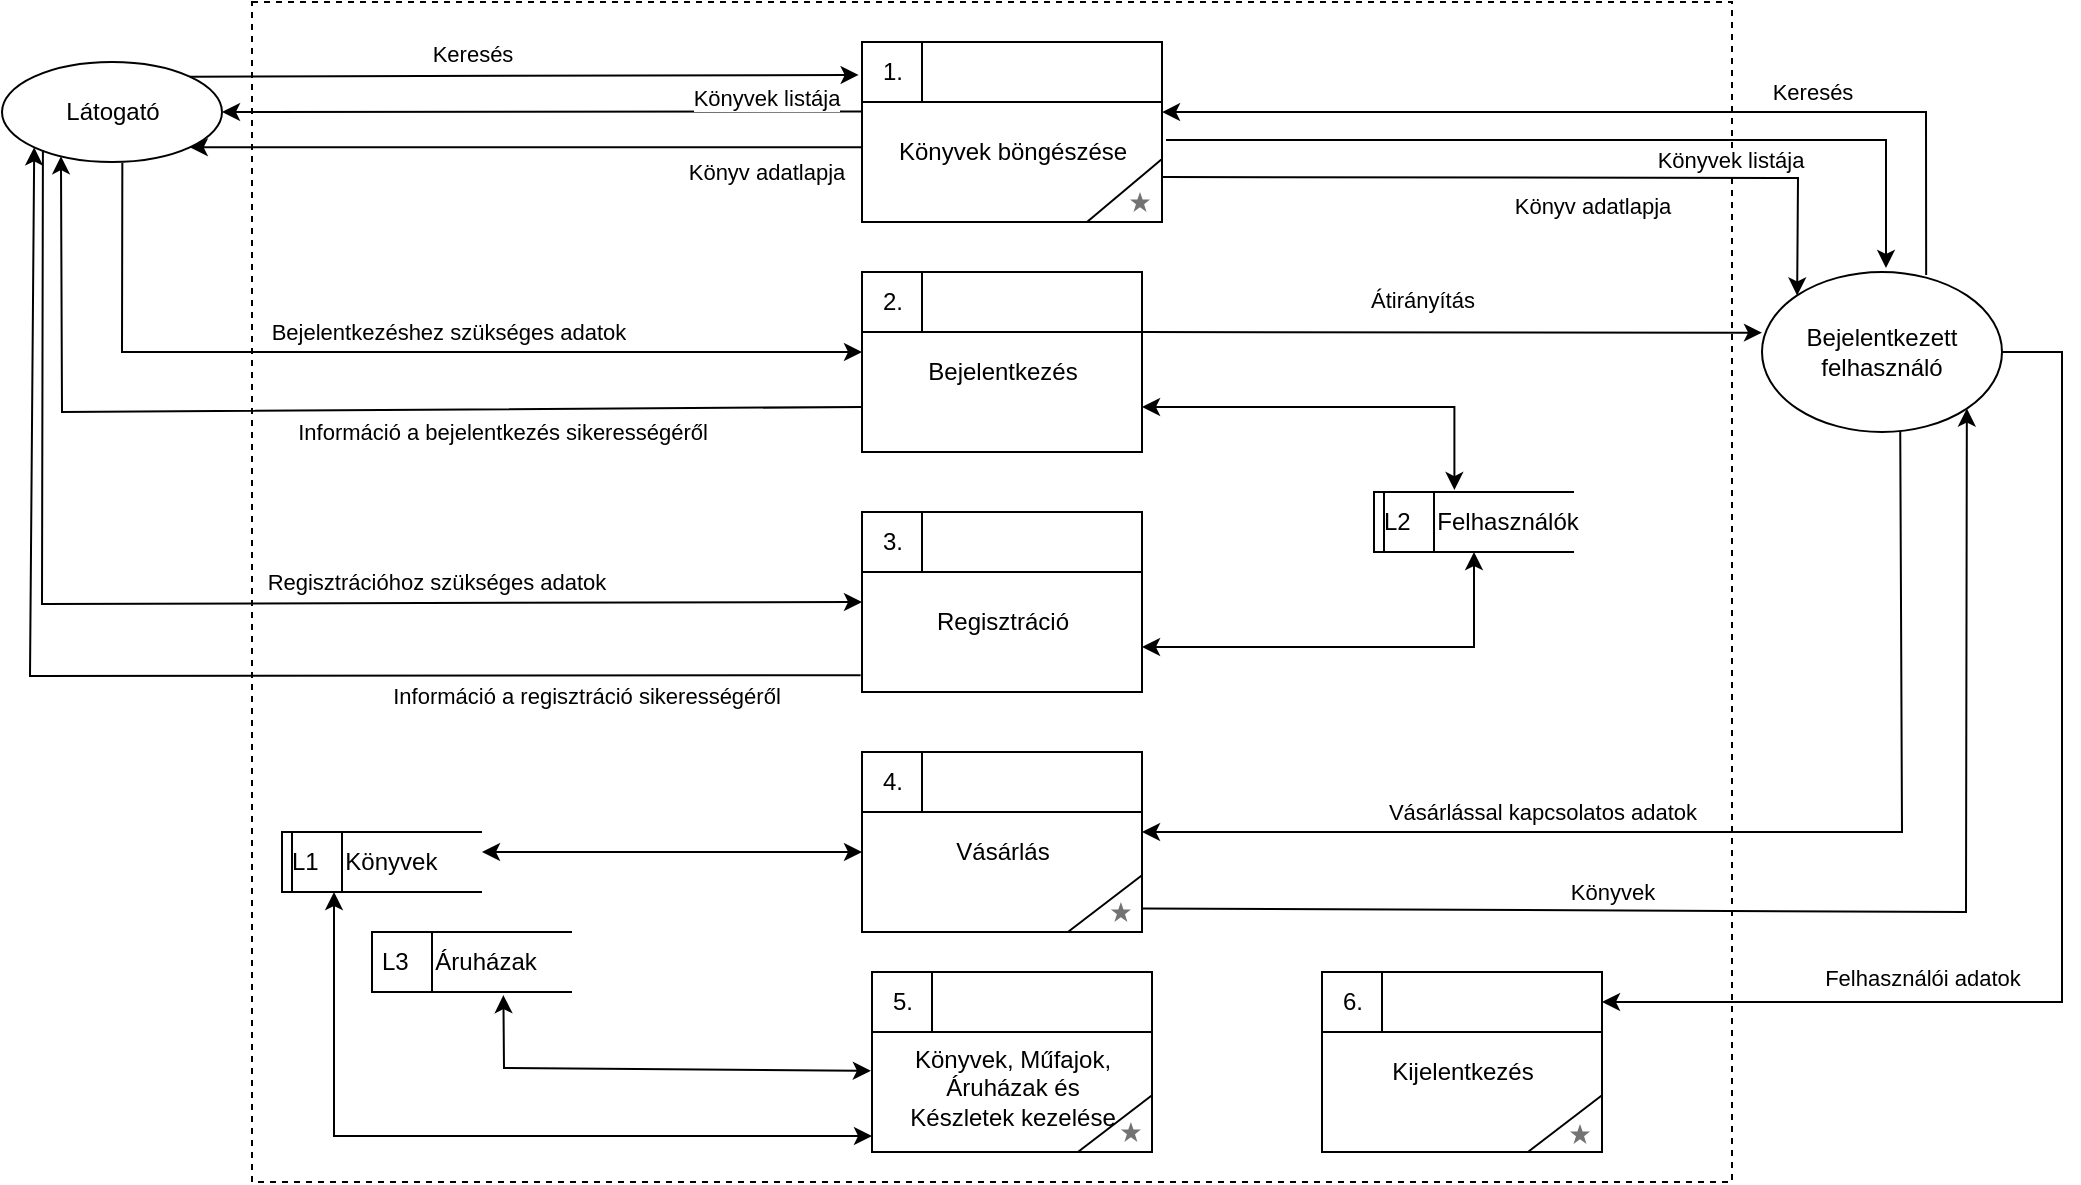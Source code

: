 <mxfile version="24.0.1" type="device">
  <diagram name="1 oldal" id="_GnZMN1wjHcCsDZnyUZf">
    <mxGraphModel dx="2261" dy="1878" grid="1" gridSize="8" guides="1" tooltips="1" connect="1" arrows="1" fold="1" page="1" pageScale="1" pageWidth="827" pageHeight="1169" math="0" shadow="0">
      <root>
        <mxCell id="0" />
        <mxCell id="1" parent="0" />
        <mxCell id="l6XhNteA-fRUSBPGIW-Q-1" value="" style="dashed=1;rounded=0;whiteSpace=wrap;html=1;" parent="1" vertex="1">
          <mxGeometry x="15" y="-5" width="740" height="590" as="geometry" />
        </mxCell>
        <mxCell id="frDGmIUV9sdT1yF0FRaX-1" value="" style="group" parent="1" vertex="1" connectable="0">
          <mxGeometry x="-110" y="25" width="110" height="50" as="geometry" />
        </mxCell>
        <mxCell id="frDGmIUV9sdT1yF0FRaX-2" value="Látogató" style="shape=ellipse;html=1;dashed=0;whitespace=wrap;perimeter=ellipsePerimeter;" parent="frDGmIUV9sdT1yF0FRaX-1" vertex="1">
          <mxGeometry width="110.0" height="50" as="geometry" />
        </mxCell>
        <mxCell id="frDGmIUV9sdT1yF0FRaX-4" value="" style="group" parent="1" vertex="1" connectable="0">
          <mxGeometry x="320.0" y="25" width="150.0" height="80" as="geometry" />
        </mxCell>
        <mxCell id="frDGmIUV9sdT1yF0FRaX-5" value="" style="html=1;dashed=0;whitespace=wrap;rounded=0;sketch=0;strokeColor=#000000;align=left;" parent="frDGmIUV9sdT1yF0FRaX-4" vertex="1">
          <mxGeometry y="-10" width="150" height="90" as="geometry" />
        </mxCell>
        <mxCell id="frDGmIUV9sdT1yF0FRaX-6" value="1." style="text;html=1;resizable=0;autosize=1;align=center;verticalAlign=middle;points=[];fillColor=none;rounded=0;sketch=0;strokeColor=#000000;" parent="frDGmIUV9sdT1yF0FRaX-4" vertex="1">
          <mxGeometry y="-10" width="30" height="30" as="geometry" />
        </mxCell>
        <mxCell id="frDGmIUV9sdT1yF0FRaX-7" value="Könyvek böngészése" style="text;html=1;resizable=0;autosize=1;align=center;verticalAlign=middle;points=[];fillColor=none;strokeColor=none;rounded=0;sketch=0;" parent="frDGmIUV9sdT1yF0FRaX-4" vertex="1">
          <mxGeometry x="7" y="29" width="136" height="32" as="geometry" />
        </mxCell>
        <mxCell id="frDGmIUV9sdT1yF0FRaX-8" value="" style="rounded=0;whiteSpace=wrap;html=1;sketch=0;strokeColor=#000000;align=left;" parent="frDGmIUV9sdT1yF0FRaX-4" vertex="1">
          <mxGeometry x="30" y="-10" width="120" height="30" as="geometry" />
        </mxCell>
        <mxCell id="l6XhNteA-fRUSBPGIW-Q-9" value="" style="endArrow=none;html=1;rounded=0;entryX=0.998;entryY=0.653;entryDx=0;entryDy=0;exitX=0.75;exitY=1;exitDx=0;exitDy=0;entryPerimeter=0;" parent="frDGmIUV9sdT1yF0FRaX-4" source="frDGmIUV9sdT1yF0FRaX-5" target="frDGmIUV9sdT1yF0FRaX-5" edge="1">
          <mxGeometry width="50" height="50" relative="1" as="geometry">
            <mxPoint x="40.0" y="295" as="sourcePoint" />
            <mxPoint x="90.0" y="245" as="targetPoint" />
          </mxGeometry>
        </mxCell>
        <mxCell id="l6XhNteA-fRUSBPGIW-Q-10" value="" style="dashed=0;aspect=fixed;verticalLabelPosition=bottom;verticalAlign=top;align=center;shape=mxgraph.gmdl.star;strokeColor=none;fillColor=#737373;shadow=0;sketch=0;" parent="frDGmIUV9sdT1yF0FRaX-4" vertex="1">
          <mxGeometry x="134.0" y="65" width="10" height="10" as="geometry" />
        </mxCell>
        <mxCell id="frDGmIUV9sdT1yF0FRaX-13" value="" style="endArrow=classic;html=1;rounded=0;exitX=-0.003;exitY=0.585;exitDx=0;exitDy=0;entryX=1;entryY=1;entryDx=0;entryDy=0;exitPerimeter=0;" parent="1" source="frDGmIUV9sdT1yF0FRaX-5" target="frDGmIUV9sdT1yF0FRaX-2" edge="1">
          <mxGeometry relative="1" as="geometry">
            <mxPoint x="360" y="230" as="sourcePoint" />
            <mxPoint x="150" y="96" as="targetPoint" />
            <Array as="points" />
          </mxGeometry>
        </mxCell>
        <mxCell id="frDGmIUV9sdT1yF0FRaX-14" value="Könyv adatlapja" style="edgeLabel;resizable=0;html=1;align=center;verticalAlign=middle;" parent="frDGmIUV9sdT1yF0FRaX-13" connectable="0" vertex="1">
          <mxGeometry relative="1" as="geometry">
            <mxPoint x="120" y="12" as="offset" />
          </mxGeometry>
        </mxCell>
        <mxCell id="frDGmIUV9sdT1yF0FRaX-15" value="" style="endArrow=classic;html=1;rounded=0;" parent="1" edge="1">
          <mxGeometry relative="1" as="geometry">
            <mxPoint x="472" y="64" as="sourcePoint" />
            <mxPoint x="832" y="128" as="targetPoint" />
            <Array as="points">
              <mxPoint x="832" y="64" />
            </Array>
          </mxGeometry>
        </mxCell>
        <mxCell id="frDGmIUV9sdT1yF0FRaX-16" value="Könyvek listája" style="edgeLabel;resizable=0;html=1;align=center;verticalAlign=middle;rotation=0;" parent="frDGmIUV9sdT1yF0FRaX-15" connectable="0" vertex="1">
          <mxGeometry relative="1" as="geometry">
            <mxPoint x="70" y="10" as="offset" />
          </mxGeometry>
        </mxCell>
        <mxCell id="frDGmIUV9sdT1yF0FRaX-17" value="" style="group" parent="1" vertex="1" connectable="0">
          <mxGeometry x="320.0" y="140" width="140" height="80" as="geometry" />
        </mxCell>
        <mxCell id="frDGmIUV9sdT1yF0FRaX-18" value="" style="html=1;dashed=0;whitespace=wrap;rounded=0;sketch=0;strokeColor=#000000;align=left;" parent="frDGmIUV9sdT1yF0FRaX-17" vertex="1">
          <mxGeometry y="-10" width="140" height="90" as="geometry" />
        </mxCell>
        <mxCell id="frDGmIUV9sdT1yF0FRaX-20" value="Bejelentkezés" style="text;html=1;resizable=0;autosize=1;align=center;verticalAlign=middle;points=[];fillColor=none;strokeColor=none;rounded=0;sketch=0;" parent="frDGmIUV9sdT1yF0FRaX-17" vertex="1">
          <mxGeometry x="20" y="25" width="100" height="30" as="geometry" />
        </mxCell>
        <mxCell id="frDGmIUV9sdT1yF0FRaX-21" value="" style="rounded=0;whiteSpace=wrap;html=1;sketch=0;strokeColor=#000000;align=left;" parent="frDGmIUV9sdT1yF0FRaX-17" vertex="1">
          <mxGeometry x="30" y="-10" width="110" height="30" as="geometry" />
        </mxCell>
        <mxCell id="frDGmIUV9sdT1yF0FRaX-19" value="2." style="text;html=1;resizable=0;autosize=1;align=center;verticalAlign=middle;points=[];fillColor=none;rounded=0;sketch=0;strokeColor=#000000;" parent="frDGmIUV9sdT1yF0FRaX-17" vertex="1">
          <mxGeometry y="-10" width="30" height="30" as="geometry" />
        </mxCell>
        <mxCell id="frDGmIUV9sdT1yF0FRaX-22" value="" style="group" parent="1" vertex="1" connectable="0">
          <mxGeometry x="320" y="250" width="140" height="90" as="geometry" />
        </mxCell>
        <mxCell id="frDGmIUV9sdT1yF0FRaX-23" value="" style="html=1;dashed=0;whitespace=wrap;rounded=0;sketch=0;strokeColor=#000000;align=left;" parent="frDGmIUV9sdT1yF0FRaX-22" vertex="1">
          <mxGeometry width="140" height="90" as="geometry" />
        </mxCell>
        <mxCell id="frDGmIUV9sdT1yF0FRaX-25" value="Regisztráció" style="text;html=1;resizable=0;autosize=1;align=center;verticalAlign=middle;points=[];fillColor=none;strokeColor=none;rounded=0;sketch=0;" parent="frDGmIUV9sdT1yF0FRaX-22" vertex="1">
          <mxGeometry x="25" y="40.005" width="90" height="30" as="geometry" />
        </mxCell>
        <mxCell id="frDGmIUV9sdT1yF0FRaX-26" value="" style="rounded=0;whiteSpace=wrap;html=1;sketch=0;strokeColor=#000000;align=left;" parent="frDGmIUV9sdT1yF0FRaX-22" vertex="1">
          <mxGeometry x="30" width="110" height="30" as="geometry" />
        </mxCell>
        <mxCell id="frDGmIUV9sdT1yF0FRaX-24" value="3." style="text;html=1;resizable=0;autosize=1;align=center;verticalAlign=middle;points=[];fillColor=none;rounded=0;sketch=0;strokeColor=#000000;" parent="frDGmIUV9sdT1yF0FRaX-22" vertex="1">
          <mxGeometry x="-5.684e-14" width="30" height="30" as="geometry" />
        </mxCell>
        <mxCell id="frDGmIUV9sdT1yF0FRaX-29" value="" style="endArrow=classic;html=1;rounded=0;exitX=0.547;exitY=1.007;exitDx=0;exitDy=0;exitPerimeter=0;" parent="1" source="frDGmIUV9sdT1yF0FRaX-2" edge="1">
          <mxGeometry relative="1" as="geometry">
            <mxPoint x="220" y="170" as="sourcePoint" />
            <mxPoint x="320" y="170" as="targetPoint" />
            <Array as="points">
              <mxPoint x="-50" y="170" />
            </Array>
          </mxGeometry>
        </mxCell>
        <mxCell id="frDGmIUV9sdT1yF0FRaX-30" value="Bejelentkezéshez szükséges adatok" style="edgeLabel;resizable=0;html=1;align=center;verticalAlign=middle;" parent="frDGmIUV9sdT1yF0FRaX-29" connectable="0" vertex="1">
          <mxGeometry relative="1" as="geometry">
            <mxPoint x="25" y="-10" as="offset" />
          </mxGeometry>
        </mxCell>
        <mxCell id="frDGmIUV9sdT1yF0FRaX-31" value="" style="endArrow=classic;html=1;rounded=0;exitX=0;exitY=0.75;exitDx=0;exitDy=0;entryX=0.268;entryY=0.942;entryDx=0;entryDy=0;entryPerimeter=0;" parent="1" source="frDGmIUV9sdT1yF0FRaX-18" target="frDGmIUV9sdT1yF0FRaX-2" edge="1">
          <mxGeometry relative="1" as="geometry">
            <mxPoint x="360" y="230" as="sourcePoint" />
            <mxPoint x="80" y="110" as="targetPoint" />
            <Array as="points">
              <mxPoint x="-80" y="200" />
            </Array>
          </mxGeometry>
        </mxCell>
        <mxCell id="frDGmIUV9sdT1yF0FRaX-32" value="Információ a bejelentkezés sikerességéről" style="edgeLabel;resizable=0;html=1;align=center;verticalAlign=middle;" parent="frDGmIUV9sdT1yF0FRaX-31" connectable="0" vertex="1">
          <mxGeometry relative="1" as="geometry">
            <mxPoint x="84" y="11" as="offset" />
          </mxGeometry>
        </mxCell>
        <mxCell id="frDGmIUV9sdT1yF0FRaX-33" value="" style="endArrow=classic;html=1;rounded=0;entryX=0;entryY=0.5;entryDx=0;entryDy=0;exitX=0.186;exitY=0.88;exitDx=0;exitDy=0;exitPerimeter=0;" parent="1" source="frDGmIUV9sdT1yF0FRaX-2" target="frDGmIUV9sdT1yF0FRaX-23" edge="1">
          <mxGeometry relative="1" as="geometry">
            <mxPoint x="70" y="110" as="sourcePoint" />
            <mxPoint x="460" y="230" as="targetPoint" />
            <Array as="points">
              <mxPoint x="-90" y="296" />
            </Array>
          </mxGeometry>
        </mxCell>
        <mxCell id="frDGmIUV9sdT1yF0FRaX-34" value="Regisztrációhoz szükséges adatok" style="edgeLabel;resizable=0;html=1;align=center;verticalAlign=middle;" parent="frDGmIUV9sdT1yF0FRaX-33" connectable="0" vertex="1">
          <mxGeometry relative="1" as="geometry">
            <mxPoint x="105" y="-11" as="offset" />
          </mxGeometry>
        </mxCell>
        <mxCell id="frDGmIUV9sdT1yF0FRaX-37" value="" style="endArrow=classic;html=1;rounded=0;exitX=-0.005;exitY=0.907;exitDx=0;exitDy=0;exitPerimeter=0;entryX=0;entryY=1;entryDx=0;entryDy=0;" parent="1" source="frDGmIUV9sdT1yF0FRaX-23" target="frDGmIUV9sdT1yF0FRaX-2" edge="1">
          <mxGeometry relative="1" as="geometry">
            <mxPoint x="360" y="230" as="sourcePoint" />
            <mxPoint x="60" y="100" as="targetPoint" />
            <Array as="points">
              <mxPoint x="-96" y="332" />
            </Array>
          </mxGeometry>
        </mxCell>
        <mxCell id="frDGmIUV9sdT1yF0FRaX-38" value="Információ a regisztráció sikerességéről" style="edgeLabel;resizable=0;html=1;align=center;verticalAlign=middle;" parent="frDGmIUV9sdT1yF0FRaX-37" connectable="0" vertex="1">
          <mxGeometry relative="1" as="geometry">
            <mxPoint x="202" y="10" as="offset" />
          </mxGeometry>
        </mxCell>
        <mxCell id="frDGmIUV9sdT1yF0FRaX-41" value="Bejelentkezett felhasználó" style="ellipse;whiteSpace=wrap;html=1;" parent="1" vertex="1">
          <mxGeometry x="770" y="130" width="120" height="80" as="geometry" />
        </mxCell>
        <mxCell id="frDGmIUV9sdT1yF0FRaX-42" value="" style="endArrow=classic;html=1;rounded=0;entryX=1;entryY=0.5;entryDx=0;entryDy=0;exitX=-0.001;exitY=0.386;exitDx=0;exitDy=0;exitPerimeter=0;" parent="1" source="frDGmIUV9sdT1yF0FRaX-5" target="frDGmIUV9sdT1yF0FRaX-2" edge="1">
          <mxGeometry relative="1" as="geometry">
            <mxPoint x="320" y="60" as="sourcePoint" />
            <mxPoint x="153.891" y="77.322" as="targetPoint" />
          </mxGeometry>
        </mxCell>
        <mxCell id="frDGmIUV9sdT1yF0FRaX-43" value="Könyvek listája" style="edgeLabel;resizable=0;html=1;align=center;verticalAlign=middle;rotation=0;" parent="frDGmIUV9sdT1yF0FRaX-42" connectable="0" vertex="1">
          <mxGeometry relative="1" as="geometry">
            <mxPoint x="112" y="-7" as="offset" />
          </mxGeometry>
        </mxCell>
        <mxCell id="frDGmIUV9sdT1yF0FRaX-44" value="" style="endArrow=classic;html=1;rounded=0;exitX=1;exitY=0.75;exitDx=0;exitDy=0;entryX=0;entryY=0;entryDx=0;entryDy=0;" parent="1" source="frDGmIUV9sdT1yF0FRaX-5" target="frDGmIUV9sdT1yF0FRaX-41" edge="1">
          <mxGeometry relative="1" as="geometry">
            <mxPoint x="330" y="92.5" as="sourcePoint" />
            <mxPoint x="164.39" y="106.25" as="targetPoint" />
            <Array as="points">
              <mxPoint x="788" y="83" />
            </Array>
          </mxGeometry>
        </mxCell>
        <mxCell id="frDGmIUV9sdT1yF0FRaX-45" value="Könyv adatlapja" style="edgeLabel;resizable=0;html=1;align=center;verticalAlign=middle;rotation=0;" parent="frDGmIUV9sdT1yF0FRaX-44" connectable="0" vertex="1">
          <mxGeometry relative="1" as="geometry">
            <mxPoint x="26" y="14" as="offset" />
          </mxGeometry>
        </mxCell>
        <mxCell id="frDGmIUV9sdT1yF0FRaX-46" value="" style="group" parent="1" vertex="1" connectable="0">
          <mxGeometry x="320.0" y="380" width="140" height="80" as="geometry" />
        </mxCell>
        <mxCell id="frDGmIUV9sdT1yF0FRaX-47" value="" style="html=1;dashed=0;whitespace=wrap;rounded=0;sketch=0;strokeColor=#000000;align=left;" parent="frDGmIUV9sdT1yF0FRaX-46" vertex="1">
          <mxGeometry y="-10" width="140" height="90" as="geometry" />
        </mxCell>
        <mxCell id="frDGmIUV9sdT1yF0FRaX-48" value="4." style="text;html=1;resizable=0;autosize=1;align=center;verticalAlign=middle;points=[];fillColor=none;rounded=0;sketch=0;strokeColor=#000000;" parent="frDGmIUV9sdT1yF0FRaX-46" vertex="1">
          <mxGeometry y="-10" width="30" height="30" as="geometry" />
        </mxCell>
        <mxCell id="frDGmIUV9sdT1yF0FRaX-49" value="Vásárlás" style="text;html=1;resizable=0;autosize=1;align=center;verticalAlign=middle;points=[];fillColor=none;strokeColor=none;rounded=0;sketch=0;" parent="frDGmIUV9sdT1yF0FRaX-46" vertex="1">
          <mxGeometry x="35" y="25" width="70" height="30" as="geometry" />
        </mxCell>
        <mxCell id="frDGmIUV9sdT1yF0FRaX-50" value="" style="rounded=0;whiteSpace=wrap;html=1;sketch=0;strokeColor=#000000;align=left;" parent="frDGmIUV9sdT1yF0FRaX-46" vertex="1">
          <mxGeometry x="30" y="-10" width="110" height="30" as="geometry" />
        </mxCell>
        <mxCell id="l6XhNteA-fRUSBPGIW-Q-11" value="" style="endArrow=none;html=1;rounded=0;entryX=0.997;entryY=0.722;entryDx=0;entryDy=0;exitX=0.75;exitY=1;exitDx=0;exitDy=0;entryPerimeter=0;" parent="frDGmIUV9sdT1yF0FRaX-46" edge="1">
          <mxGeometry width="50" height="50" relative="1" as="geometry">
            <mxPoint x="102.95" y="80" as="sourcePoint" />
            <mxPoint x="140.0" y="51.66" as="targetPoint" />
          </mxGeometry>
        </mxCell>
        <mxCell id="l6XhNteA-fRUSBPGIW-Q-12" value="" style="dashed=0;aspect=fixed;verticalLabelPosition=bottom;verticalAlign=top;align=center;shape=mxgraph.gmdl.star;strokeColor=none;fillColor=#737373;shadow=0;sketch=0;" parent="frDGmIUV9sdT1yF0FRaX-46" vertex="1">
          <mxGeometry x="124.45" y="65" width="10" height="10" as="geometry" />
        </mxCell>
        <mxCell id="frDGmIUV9sdT1yF0FRaX-55" value="" style="endArrow=classic;html=1;rounded=0;exitX=0.576;exitY=0.994;exitDx=0;exitDy=0;exitPerimeter=0;" parent="1" source="frDGmIUV9sdT1yF0FRaX-41" edge="1">
          <mxGeometry relative="1" as="geometry">
            <mxPoint x="380" y="320" as="sourcePoint" />
            <mxPoint x="460" y="410" as="targetPoint" />
            <Array as="points">
              <mxPoint x="840" y="410" />
            </Array>
          </mxGeometry>
        </mxCell>
        <mxCell id="frDGmIUV9sdT1yF0FRaX-56" value="Vásárlással kapcsolatos adatok" style="edgeLabel;resizable=0;html=1;align=center;verticalAlign=middle;" parent="frDGmIUV9sdT1yF0FRaX-55" connectable="0" vertex="1">
          <mxGeometry relative="1" as="geometry">
            <mxPoint x="-91" y="-10" as="offset" />
          </mxGeometry>
        </mxCell>
        <mxCell id="frDGmIUV9sdT1yF0FRaX-57" value="" style="endArrow=classic;html=1;rounded=0;entryX=1;entryY=1;entryDx=0;entryDy=0;" parent="1" target="frDGmIUV9sdT1yF0FRaX-41" edge="1">
          <mxGeometry relative="1" as="geometry">
            <mxPoint x="460" y="448.24" as="sourcePoint" />
            <mxPoint x="672.96" y="220" as="targetPoint" />
            <Array as="points">
              <mxPoint x="872" y="450" />
            </Array>
          </mxGeometry>
        </mxCell>
        <mxCell id="frDGmIUV9sdT1yF0FRaX-58" value="Könyvek" style="edgeLabel;resizable=0;html=1;align=center;verticalAlign=middle;" parent="frDGmIUV9sdT1yF0FRaX-57" connectable="0" vertex="1">
          <mxGeometry relative="1" as="geometry">
            <mxPoint x="-97" y="-10" as="offset" />
          </mxGeometry>
        </mxCell>
        <mxCell id="VH20EEMf-TcvK8RY82ql-10" value="" style="group" parent="1" vertex="1" connectable="0">
          <mxGeometry x="30" y="410" width="100" height="30" as="geometry" />
        </mxCell>
        <mxCell id="VH20EEMf-TcvK8RY82ql-11" value="L1&lt;span style=&quot;white-space: pre;&quot;&gt;&#x9;&lt;/span&gt;Könyvek" style="html=1;dashed=0;whitespace=wrap;shape=mxgraph.dfd.dataStoreID;align=left;spacingLeft=3;points=[[0,0],[0.5,0],[1,0],[0,0.5],[1,0.5],[0,1],[0.5,1],[1,1]];" parent="VH20EEMf-TcvK8RY82ql-10" vertex="1">
          <mxGeometry width="100" height="30" as="geometry" />
        </mxCell>
        <mxCell id="VH20EEMf-TcvK8RY82ql-12" value="" style="whiteSpace=wrap;html=1;" parent="VH20EEMf-TcvK8RY82ql-10" vertex="1">
          <mxGeometry width="5" height="30" as="geometry" />
        </mxCell>
        <mxCell id="VH20EEMf-TcvK8RY82ql-15" value="" style="endArrow=classic;html=1;rounded=0;startArrow=classic;startFill=1;" parent="1" edge="1">
          <mxGeometry relative="1" as="geometry">
            <mxPoint x="320" y="420" as="sourcePoint" />
            <mxPoint x="130" y="420" as="targetPoint" />
          </mxGeometry>
        </mxCell>
        <mxCell id="VH20EEMf-TcvK8RY82ql-29" value="" style="endArrow=classic;html=1;rounded=0;exitX=1;exitY=1;exitDx=0;exitDy=0;entryX=0;entryY=0.379;entryDx=0;entryDy=0;entryPerimeter=0;" parent="1" source="frDGmIUV9sdT1yF0FRaX-21" target="frDGmIUV9sdT1yF0FRaX-41" edge="1">
          <mxGeometry relative="1" as="geometry">
            <mxPoint x="320" y="280" as="sourcePoint" />
            <mxPoint x="420" y="280" as="targetPoint" />
            <Array as="points" />
          </mxGeometry>
        </mxCell>
        <mxCell id="VH20EEMf-TcvK8RY82ql-30" value="Átirányítás" style="edgeLabel;resizable=0;html=1;align=center;verticalAlign=middle;rotation=0;" parent="VH20EEMf-TcvK8RY82ql-29" connectable="0" vertex="1">
          <mxGeometry relative="1" as="geometry">
            <mxPoint x="-15" y="-16" as="offset" />
          </mxGeometry>
        </mxCell>
        <mxCell id="VH20EEMf-TcvK8RY82ql-33" value="" style="endArrow=classic;html=1;rounded=0;exitX=1;exitY=0;exitDx=0;exitDy=0;entryX=-0.056;entryY=0.549;entryDx=0;entryDy=0;entryPerimeter=0;" parent="1" source="frDGmIUV9sdT1yF0FRaX-2" target="frDGmIUV9sdT1yF0FRaX-6" edge="1">
          <mxGeometry relative="1" as="geometry">
            <mxPoint x="320" y="280" as="sourcePoint" />
            <mxPoint x="420" y="280" as="targetPoint" />
          </mxGeometry>
        </mxCell>
        <mxCell id="VH20EEMf-TcvK8RY82ql-34" value="Keresés" style="edgeLabel;resizable=0;html=1;align=center;verticalAlign=middle;rotation=0;" parent="VH20EEMf-TcvK8RY82ql-33" connectable="0" vertex="1">
          <mxGeometry relative="1" as="geometry">
            <mxPoint x="-26" y="-11" as="offset" />
          </mxGeometry>
        </mxCell>
        <mxCell id="VH20EEMf-TcvK8RY82ql-35" value="" style="endArrow=classic;html=1;rounded=0;exitX=0.684;exitY=0.019;exitDx=0;exitDy=0;entryX=1;entryY=0.389;entryDx=0;entryDy=0;entryPerimeter=0;exitPerimeter=0;" parent="1" source="frDGmIUV9sdT1yF0FRaX-41" target="frDGmIUV9sdT1yF0FRaX-5" edge="1">
          <mxGeometry relative="1" as="geometry">
            <mxPoint x="652.996" y="140.004" as="sourcePoint" />
            <mxPoint x="827.3" y="102.12" as="targetPoint" />
            <Array as="points">
              <mxPoint x="852" y="50" />
            </Array>
          </mxGeometry>
        </mxCell>
        <mxCell id="VH20EEMf-TcvK8RY82ql-36" value="Keresés" style="edgeLabel;resizable=0;html=1;align=center;verticalAlign=middle;rotation=0;" parent="VH20EEMf-TcvK8RY82ql-35" connectable="0" vertex="1">
          <mxGeometry relative="1" as="geometry">
            <mxPoint x="93" y="-10" as="offset" />
          </mxGeometry>
        </mxCell>
        <mxCell id="VH20EEMf-TcvK8RY82ql-48" value="L3&lt;span style=&quot;white-space: pre;&quot;&gt;&#x9;&lt;/span&gt;Áruházak" style="html=1;dashed=0;whitespace=wrap;shape=mxgraph.dfd.dataStoreID;align=left;spacingLeft=3;points=[[0,0],[0.5,0],[1,0],[0,0.5],[1,0.5],[0,1],[0.5,1],[1,1]];" parent="1" vertex="1">
          <mxGeometry x="75" y="460" width="100" height="30" as="geometry" />
        </mxCell>
        <mxCell id="VH20EEMf-TcvK8RY82ql-56" value="" style="endArrow=classic;html=1;rounded=0;entryX=0.657;entryY=1.052;entryDx=0;entryDy=0;entryPerimeter=0;startArrow=classic;startFill=1;exitX=-0.004;exitY=0.549;exitDx=0;exitDy=0;exitPerimeter=0;" parent="1" source="l6XhNteA-fRUSBPGIW-Q-5" target="VH20EEMf-TcvK8RY82ql-48" edge="1">
          <mxGeometry relative="1" as="geometry">
            <mxPoint x="320" y="528" as="sourcePoint" />
            <mxPoint x="650" y="510" as="targetPoint" />
            <Array as="points">
              <mxPoint x="141" y="528" />
            </Array>
          </mxGeometry>
        </mxCell>
        <mxCell id="l6XhNteA-fRUSBPGIW-Q-4" value="" style="group" parent="1" vertex="1" connectable="0">
          <mxGeometry x="325" y="490" width="140" height="80" as="geometry" />
        </mxCell>
        <mxCell id="l6XhNteA-fRUSBPGIW-Q-5" value="" style="html=1;dashed=0;whitespace=wrap;rounded=0;sketch=0;strokeColor=#000000;align=left;" parent="l6XhNteA-fRUSBPGIW-Q-4" vertex="1">
          <mxGeometry y="-10" width="140" height="90" as="geometry" />
        </mxCell>
        <mxCell id="l6XhNteA-fRUSBPGIW-Q-6" value="5." style="text;html=1;resizable=0;autosize=1;align=center;verticalAlign=middle;points=[];fillColor=none;rounded=0;sketch=0;strokeColor=#000000;" parent="l6XhNteA-fRUSBPGIW-Q-4" vertex="1">
          <mxGeometry y="-10" width="30" height="30" as="geometry" />
        </mxCell>
        <mxCell id="l6XhNteA-fRUSBPGIW-Q-7" value="Könyvek, Műfajok,&lt;br&gt;Áruházak és&lt;br&gt;Készletek kezelése" style="text;html=1;resizable=0;autosize=1;align=center;verticalAlign=middle;points=[];fillColor=none;strokeColor=none;rounded=0;sketch=0;" parent="l6XhNteA-fRUSBPGIW-Q-4" vertex="1">
          <mxGeometry x="10" y="16" width="120" height="64" as="geometry" />
        </mxCell>
        <mxCell id="l6XhNteA-fRUSBPGIW-Q-8" value="" style="rounded=0;whiteSpace=wrap;html=1;sketch=0;strokeColor=#000000;align=left;" parent="l6XhNteA-fRUSBPGIW-Q-4" vertex="1">
          <mxGeometry x="30" y="-10" width="110" height="30" as="geometry" />
        </mxCell>
        <mxCell id="l6XhNteA-fRUSBPGIW-Q-13" value="" style="endArrow=none;html=1;rounded=0;entryX=0.997;entryY=0.722;entryDx=0;entryDy=0;exitX=0.75;exitY=1;exitDx=0;exitDy=0;entryPerimeter=0;" parent="l6XhNteA-fRUSBPGIW-Q-4" edge="1">
          <mxGeometry width="50" height="50" relative="1" as="geometry">
            <mxPoint x="102.95" y="80" as="sourcePoint" />
            <mxPoint x="140" y="51.66" as="targetPoint" />
          </mxGeometry>
        </mxCell>
        <mxCell id="l6XhNteA-fRUSBPGIW-Q-14" value="" style="dashed=0;aspect=fixed;verticalLabelPosition=bottom;verticalAlign=top;align=center;shape=mxgraph.gmdl.star;strokeColor=none;fillColor=#737373;shadow=0;sketch=0;" parent="l6XhNteA-fRUSBPGIW-Q-4" vertex="1">
          <mxGeometry x="124.45" y="65" width="10" height="10" as="geometry" />
        </mxCell>
        <mxCell id="l6XhNteA-fRUSBPGIW-Q-15" value="" style="group" parent="1" vertex="1" connectable="0">
          <mxGeometry x="550" y="490" width="140" height="80" as="geometry" />
        </mxCell>
        <mxCell id="l6XhNteA-fRUSBPGIW-Q-16" value="" style="html=1;dashed=0;whitespace=wrap;rounded=0;sketch=0;strokeColor=#000000;align=left;" parent="l6XhNteA-fRUSBPGIW-Q-15" vertex="1">
          <mxGeometry y="-10" width="140" height="90" as="geometry" />
        </mxCell>
        <mxCell id="l6XhNteA-fRUSBPGIW-Q-17" value="6." style="text;html=1;resizable=0;autosize=1;align=center;verticalAlign=middle;points=[];fillColor=none;rounded=0;sketch=0;strokeColor=#000000;" parent="l6XhNteA-fRUSBPGIW-Q-15" vertex="1">
          <mxGeometry y="-10" width="30" height="30" as="geometry" />
        </mxCell>
        <mxCell id="l6XhNteA-fRUSBPGIW-Q-18" value="Kijelentkezés" style="text;html=1;resizable=0;autosize=1;align=center;verticalAlign=middle;points=[];fillColor=none;strokeColor=none;rounded=0;sketch=0;" parent="l6XhNteA-fRUSBPGIW-Q-15" vertex="1">
          <mxGeometry x="25" y="25" width="90" height="30" as="geometry" />
        </mxCell>
        <mxCell id="l6XhNteA-fRUSBPGIW-Q-19" value="" style="rounded=0;whiteSpace=wrap;html=1;sketch=0;strokeColor=#000000;align=left;" parent="l6XhNteA-fRUSBPGIW-Q-15" vertex="1">
          <mxGeometry x="30" y="-10" width="110" height="30" as="geometry" />
        </mxCell>
        <mxCell id="l6XhNteA-fRUSBPGIW-Q-20" value="" style="dashed=0;aspect=fixed;verticalLabelPosition=bottom;verticalAlign=top;align=center;shape=mxgraph.gmdl.star;strokeColor=none;fillColor=#737373;shadow=0;sketch=0;" parent="l6XhNteA-fRUSBPGIW-Q-15" vertex="1">
          <mxGeometry x="124" y="66" width="10" height="10" as="geometry" />
        </mxCell>
        <mxCell id="l6XhNteA-fRUSBPGIW-Q-21" value="" style="endArrow=none;html=1;rounded=0;entryX=0.997;entryY=0.722;entryDx=0;entryDy=0;exitX=0.75;exitY=1;exitDx=0;exitDy=0;entryPerimeter=0;" parent="l6XhNteA-fRUSBPGIW-Q-15" edge="1">
          <mxGeometry width="50" height="50" relative="1" as="geometry">
            <mxPoint x="102.95" y="80" as="sourcePoint" />
            <mxPoint x="140" y="51.66" as="targetPoint" />
          </mxGeometry>
        </mxCell>
        <mxCell id="l6XhNteA-fRUSBPGIW-Q-25" value="" style="endArrow=classic;html=1;rounded=0;exitX=1;exitY=0.5;exitDx=0;exitDy=0;entryX=1;entryY=0.5;entryDx=0;entryDy=0;" parent="1" source="frDGmIUV9sdT1yF0FRaX-41" target="l6XhNteA-fRUSBPGIW-Q-19" edge="1">
          <mxGeometry relative="1" as="geometry">
            <mxPoint x="880" y="300" as="sourcePoint" />
            <mxPoint x="980" y="300" as="targetPoint" />
            <Array as="points">
              <mxPoint x="920" y="170" />
              <mxPoint x="920" y="495" />
            </Array>
          </mxGeometry>
        </mxCell>
        <mxCell id="l6XhNteA-fRUSBPGIW-Q-26" value="Felhasználói adatok" style="edgeLabel;resizable=0;html=1;align=center;verticalAlign=middle;" parent="l6XhNteA-fRUSBPGIW-Q-25" connectable="0" vertex="1">
          <mxGeometry relative="1" as="geometry">
            <mxPoint x="-70" y="50" as="offset" />
          </mxGeometry>
        </mxCell>
        <mxCell id="qAkZYKRt1gs195-cK2a0-1" value="" style="group" parent="1" vertex="1" connectable="0">
          <mxGeometry x="576" y="240" width="100" height="30" as="geometry" />
        </mxCell>
        <mxCell id="qAkZYKRt1gs195-cK2a0-2" value="L2&lt;span style=&quot;white-space: pre;&quot;&gt;&#x9;&lt;/span&gt;Felhasználók" style="html=1;dashed=0;whitespace=wrap;shape=mxgraph.dfd.dataStoreID;align=left;spacingLeft=3;points=[[0,0],[0.5,0],[1,0],[0,0.5],[1,0.5],[0,1],[0.5,1],[1,1]];" parent="qAkZYKRt1gs195-cK2a0-1" vertex="1">
          <mxGeometry width="100" height="30" as="geometry" />
        </mxCell>
        <mxCell id="qAkZYKRt1gs195-cK2a0-3" value="" style="whiteSpace=wrap;html=1;" parent="qAkZYKRt1gs195-cK2a0-1" vertex="1">
          <mxGeometry width="5" height="30" as="geometry" />
        </mxCell>
        <mxCell id="qAkZYKRt1gs195-cK2a0-12" style="edgeStyle=orthogonalEdgeStyle;rounded=0;orthogonalLoop=1;jettySize=auto;html=1;exitX=1;exitY=0.75;exitDx=0;exitDy=0;entryX=0.402;entryY=-0.033;entryDx=0;entryDy=0;entryPerimeter=0;startArrow=classic;startFill=1;endArrow=classic;endFill=1;" parent="1" source="frDGmIUV9sdT1yF0FRaX-18" target="qAkZYKRt1gs195-cK2a0-2" edge="1">
          <mxGeometry relative="1" as="geometry" />
        </mxCell>
        <mxCell id="qAkZYKRt1gs195-cK2a0-13" style="edgeStyle=orthogonalEdgeStyle;rounded=0;orthogonalLoop=1;jettySize=auto;html=1;exitX=1;exitY=0.75;exitDx=0;exitDy=0;entryX=0.5;entryY=1;entryDx=0;entryDy=0;startArrow=classic;startFill=1;endArrow=classic;endFill=1;" parent="1" source="frDGmIUV9sdT1yF0FRaX-23" target="qAkZYKRt1gs195-cK2a0-2" edge="1">
          <mxGeometry relative="1" as="geometry" />
        </mxCell>
        <mxCell id="Ukmu4nqGVgtyjwzvs1U4-1" value="" style="endArrow=classic;html=1;rounded=0;exitX=-0.027;exitY=0.433;exitDx=0;exitDy=0;exitPerimeter=0;startArrow=classic;startFill=1;" parent="1" edge="1">
          <mxGeometry relative="1" as="geometry">
            <mxPoint x="325" y="562" as="sourcePoint" />
            <mxPoint x="56" y="440" as="targetPoint" />
            <Array as="points">
              <mxPoint x="56" y="562" />
            </Array>
          </mxGeometry>
        </mxCell>
      </root>
    </mxGraphModel>
  </diagram>
</mxfile>
